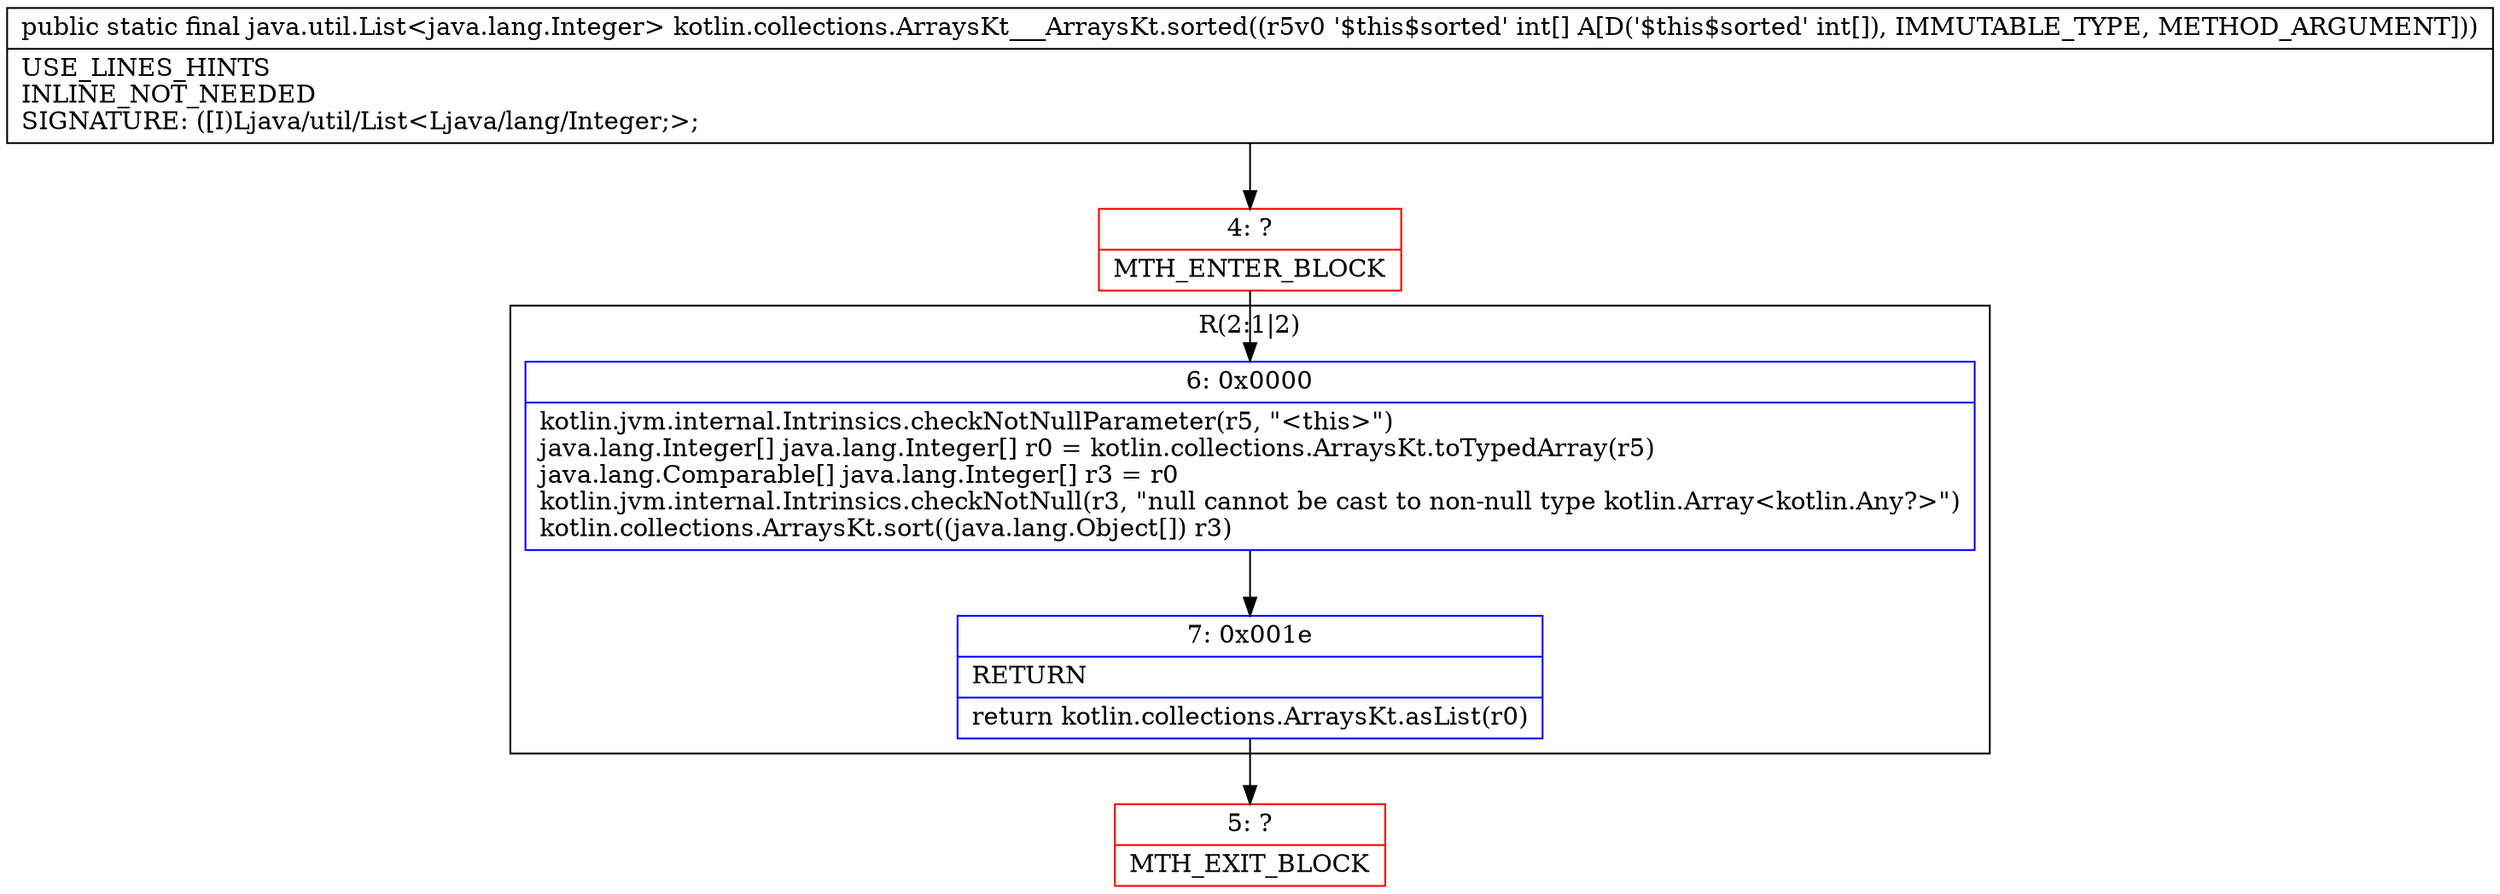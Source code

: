 digraph "CFG forkotlin.collections.ArraysKt___ArraysKt.sorted([I)Ljava\/util\/List;" {
subgraph cluster_Region_337980521 {
label = "R(2:1|2)";
node [shape=record,color=blue];
Node_6 [shape=record,label="{6\:\ 0x0000|kotlin.jvm.internal.Intrinsics.checkNotNullParameter(r5, \"\<this\>\")\ljava.lang.Integer[] java.lang.Integer[] r0 = kotlin.collections.ArraysKt.toTypedArray(r5)\ljava.lang.Comparable[] java.lang.Integer[] r3 = r0\lkotlin.jvm.internal.Intrinsics.checkNotNull(r3, \"null cannot be cast to non\-null type kotlin.Array\<kotlin.Any?\>\")\lkotlin.collections.ArraysKt.sort((java.lang.Object[]) r3)\l}"];
Node_7 [shape=record,label="{7\:\ 0x001e|RETURN\l|return kotlin.collections.ArraysKt.asList(r0)\l}"];
}
Node_4 [shape=record,color=red,label="{4\:\ ?|MTH_ENTER_BLOCK\l}"];
Node_5 [shape=record,color=red,label="{5\:\ ?|MTH_EXIT_BLOCK\l}"];
MethodNode[shape=record,label="{public static final java.util.List\<java.lang.Integer\> kotlin.collections.ArraysKt___ArraysKt.sorted((r5v0 '$this$sorted' int[] A[D('$this$sorted' int[]), IMMUTABLE_TYPE, METHOD_ARGUMENT]))  | USE_LINES_HINTS\lINLINE_NOT_NEEDED\lSIGNATURE: ([I)Ljava\/util\/List\<Ljava\/lang\/Integer;\>;\l}"];
MethodNode -> Node_4;Node_6 -> Node_7;
Node_7 -> Node_5;
Node_4 -> Node_6;
}

